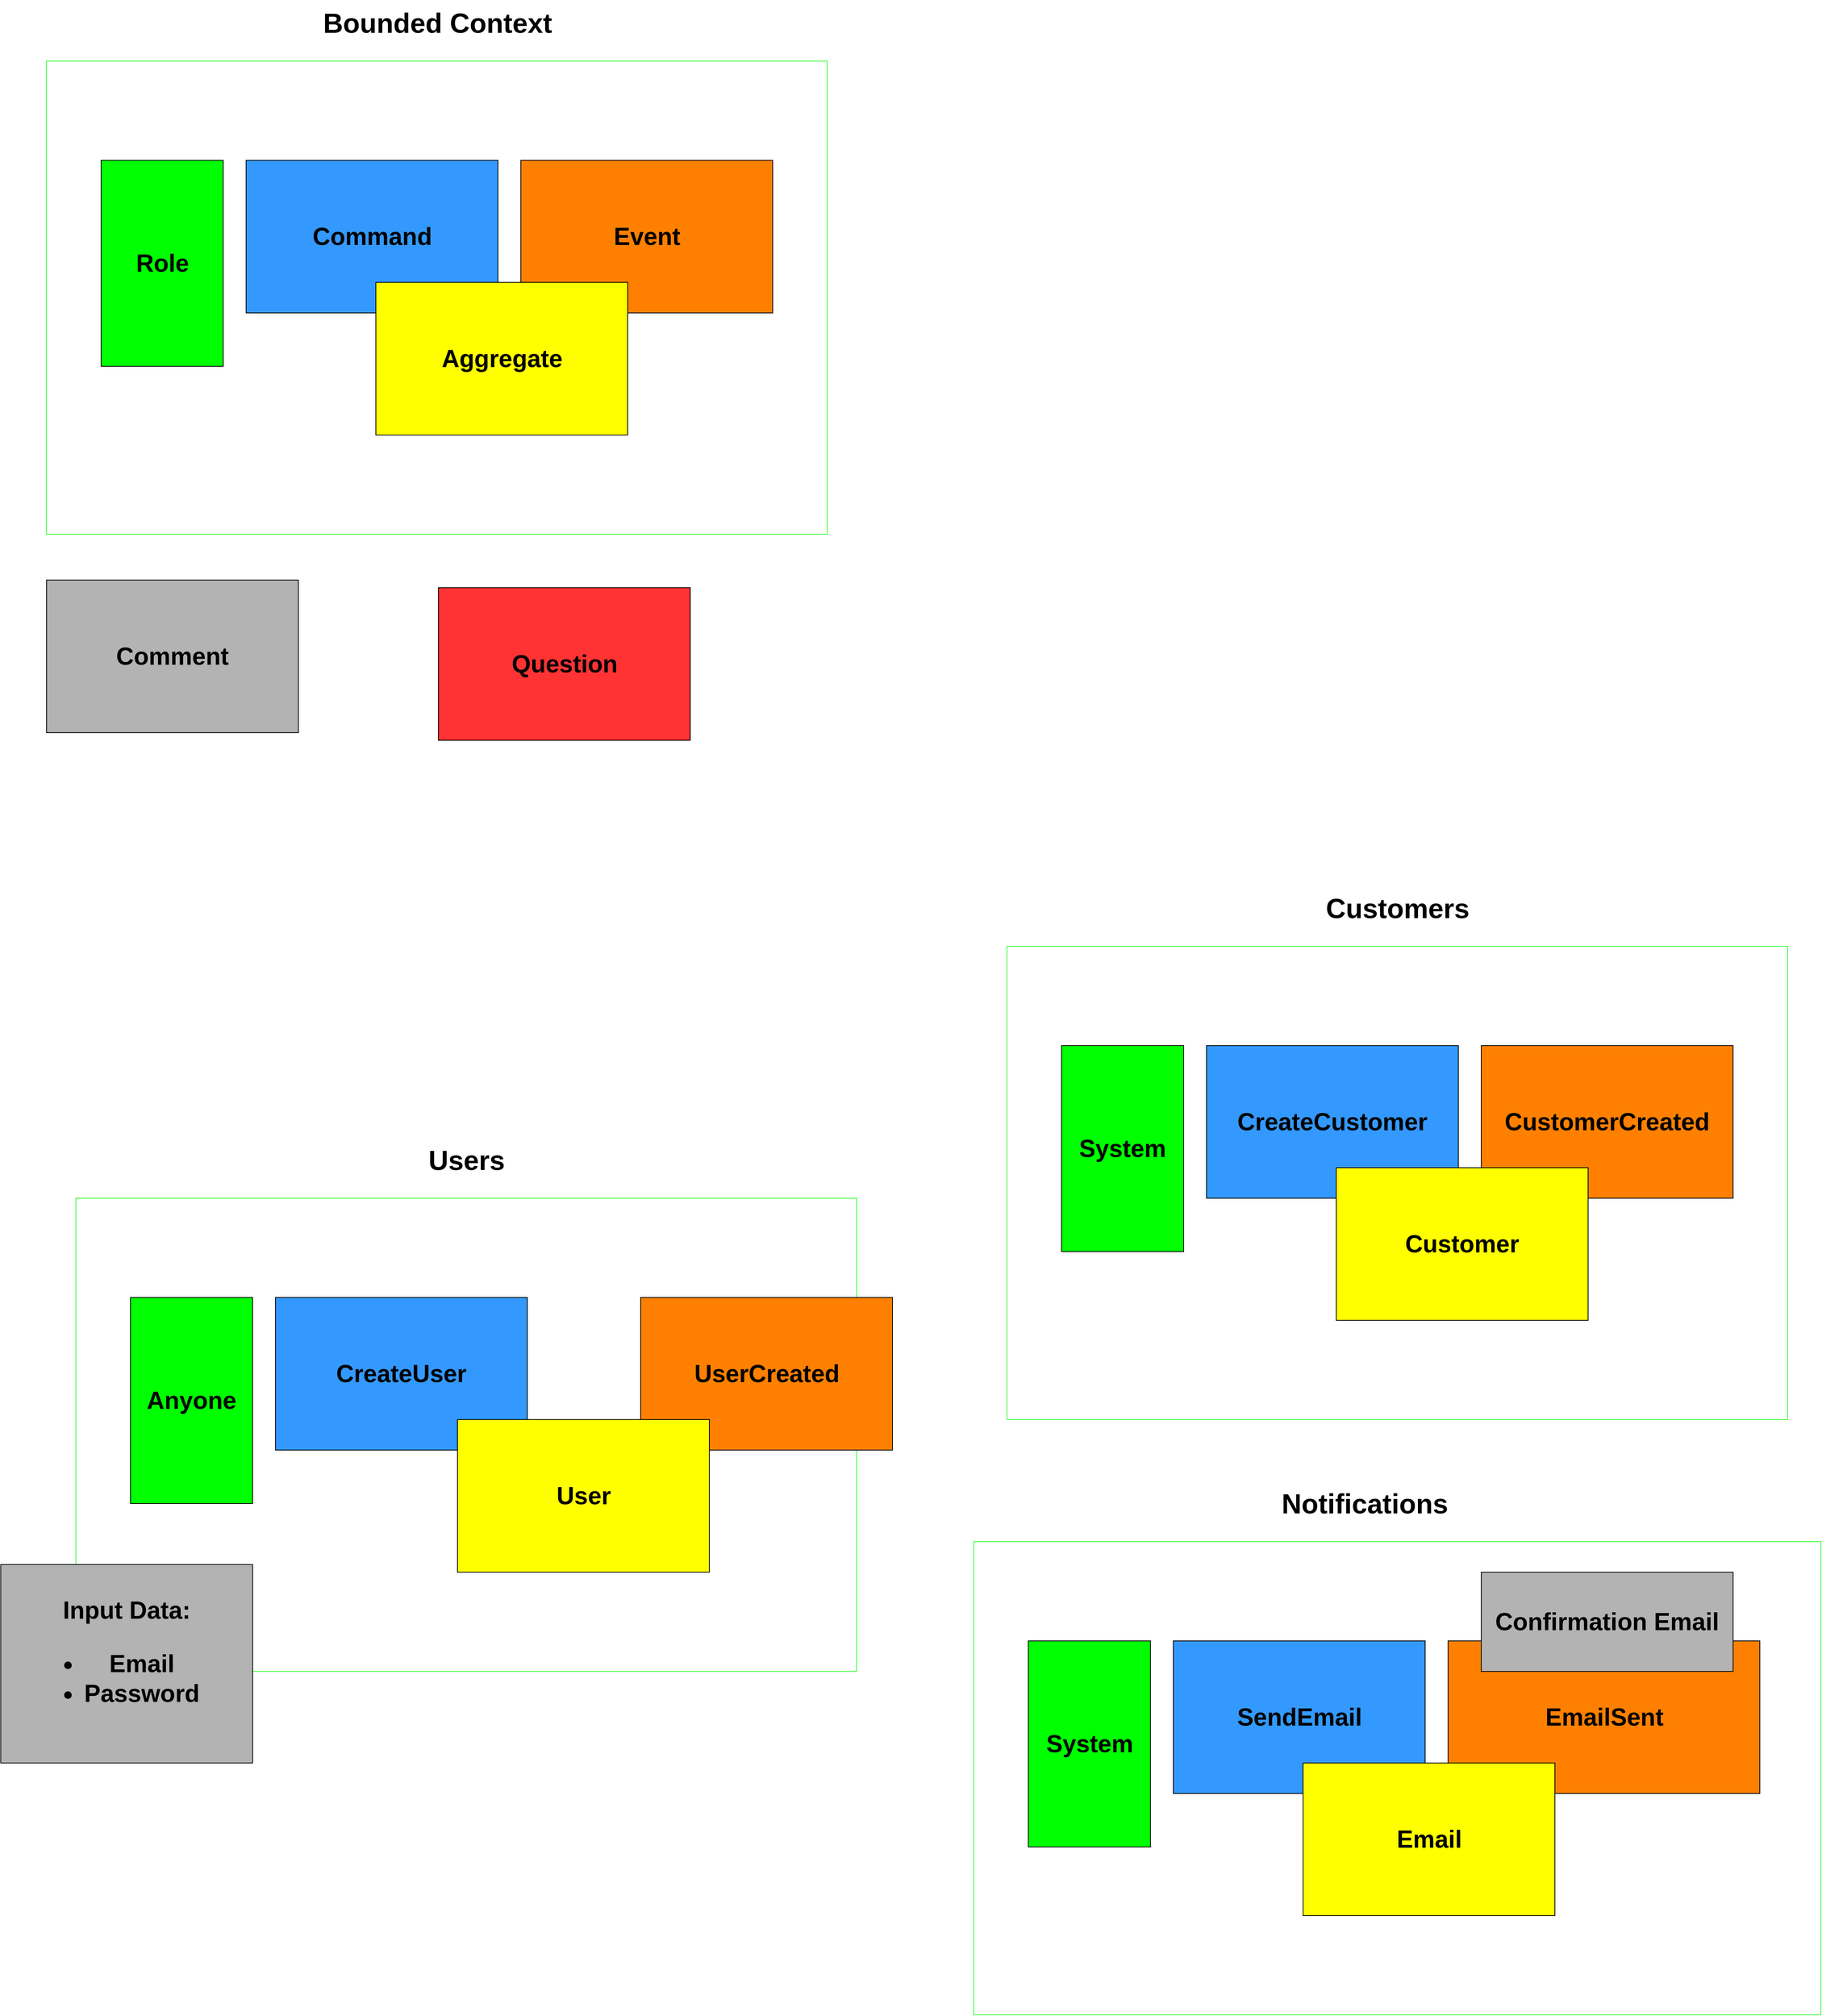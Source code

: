 <mxfile>
    <diagram id="e5f5WOEL3n1yJSV51MNv" name="Page-1">
        <mxGraphModel dx="4787" dy="3587" grid="1" gridSize="10" guides="1" tooltips="1" connect="1" arrows="1" fold="1" page="1" pageScale="1" pageWidth="3300" pageHeight="4681" math="0" shadow="0">
            <root>
                <mxCell id="0"/>
                <mxCell id="1" parent="0"/>
                <mxCell id="12" value="" style="whiteSpace=wrap;html=1;fillColor=transparent;strokeColor=#33FF33;container=0;" parent="1" vertex="1">
                    <mxGeometry x="150" y="170" width="1023" height="620" as="geometry"/>
                </mxCell>
                <mxCell id="13" value="&lt;font style=&quot;font-size: 36px;&quot;&gt;&lt;b style=&quot;&quot;&gt;Bounded Context&lt;/b&gt;&lt;/font&gt;" style="text;html=1;align=center;verticalAlign=middle;resizable=0;points=[];autosize=1;strokeColor=none;fillColor=none;container=0;" parent="1" vertex="1">
                    <mxGeometry x="501.5" y="90" width="320" height="60" as="geometry"/>
                </mxCell>
                <mxCell id="2" value="&lt;font style=&quot;font-size: 32px;&quot; color=&quot;#000000&quot;&gt;&lt;b style=&quot;&quot;&gt;Event&lt;/b&gt;&lt;/font&gt;" style="whiteSpace=wrap;html=1;fillColor=#FF8000;container=0;" parent="1" vertex="1">
                    <mxGeometry x="771.5" y="300" width="330" height="200" as="geometry"/>
                </mxCell>
                <mxCell id="6" value="&lt;font style=&quot;font-size: 32px;&quot; color=&quot;#000000&quot;&gt;&lt;b style=&quot;&quot;&gt;Command&lt;/b&gt;&lt;/font&gt;" style="whiteSpace=wrap;html=1;fillColor=#3399FF;container=0;" parent="1" vertex="1">
                    <mxGeometry x="411.5" y="300" width="330" height="200" as="geometry"/>
                </mxCell>
                <mxCell id="10" value="&lt;font style=&quot;font-size: 32px;&quot; color=&quot;#000000&quot;&gt;&lt;b style=&quot;&quot;&gt;Aggregate&lt;/b&gt;&lt;/font&gt;" style="whiteSpace=wrap;html=1;fillColor=#FFFF00;container=0;" parent="1" vertex="1">
                    <mxGeometry x="581.5" y="460" width="330" height="200" as="geometry"/>
                </mxCell>
                <mxCell id="11" value="&lt;font style=&quot;font-size: 32px;&quot; color=&quot;#000000&quot;&gt;&lt;b style=&quot;&quot;&gt;Role&lt;/b&gt;&lt;/font&gt;" style="whiteSpace=wrap;html=1;fillColor=#00FF00;container=0;" parent="1" vertex="1">
                    <mxGeometry x="221.5" y="300" width="160" height="270" as="geometry"/>
                </mxCell>
                <mxCell id="17" value="&lt;font style=&quot;font-size: 32px;&quot; color=&quot;#000000&quot;&gt;&lt;b style=&quot;&quot;&gt;Question&lt;/b&gt;&lt;/font&gt;" style="whiteSpace=wrap;html=1;fillColor=#FF3333;container=0;" parent="1" vertex="1">
                    <mxGeometry x="663.5" y="860" width="330" height="200" as="geometry"/>
                </mxCell>
                <mxCell id="19" value="&lt;font style=&quot;font-size: 32px;&quot; color=&quot;#000000&quot;&gt;&lt;b style=&quot;&quot;&gt;Comment&lt;/b&gt;&lt;/font&gt;" style="whiteSpace=wrap;html=1;fillColor=#B3B3B3;container=0;" parent="1" vertex="1">
                    <mxGeometry x="150" y="850" width="330" height="200" as="geometry"/>
                </mxCell>
                <mxCell id="20" value="" style="whiteSpace=wrap;html=1;fillColor=transparent;strokeColor=#33FF33;container=0;" parent="1" vertex="1">
                    <mxGeometry x="188.5" y="1660" width="1023" height="620" as="geometry"/>
                </mxCell>
                <mxCell id="21" value="&lt;font style=&quot;font-size: 36px;&quot;&gt;&lt;b style=&quot;&quot;&gt;Users&lt;/b&gt;&lt;/font&gt;" style="text;html=1;align=center;verticalAlign=middle;resizable=0;points=[];autosize=1;strokeColor=none;fillColor=none;container=0;" parent="1" vertex="1">
                    <mxGeometry x="640" y="1580" width="120" height="60" as="geometry"/>
                </mxCell>
                <mxCell id="22" value="&lt;font style=&quot;font-size: 32px;&quot; color=&quot;#000000&quot;&gt;&lt;b style=&quot;&quot;&gt;UserCreated&lt;/b&gt;&lt;/font&gt;" style="whiteSpace=wrap;html=1;fillColor=#FF8000;container=0;" parent="1" vertex="1">
                    <mxGeometry x="928.5" y="1790" width="330" height="200" as="geometry"/>
                </mxCell>
                <mxCell id="23" value="&lt;font style=&quot;font-size: 32px;&quot; color=&quot;#000000&quot;&gt;&lt;b style=&quot;&quot;&gt;CreateUser&lt;/b&gt;&lt;/font&gt;" style="whiteSpace=wrap;html=1;fillColor=#3399FF;container=0;" parent="1" vertex="1">
                    <mxGeometry x="450" y="1790" width="330" height="200" as="geometry"/>
                </mxCell>
                <mxCell id="24" value="&lt;font style=&quot;font-size: 32px;&quot; color=&quot;#000000&quot;&gt;&lt;b style=&quot;&quot;&gt;User&lt;/b&gt;&lt;/font&gt;" style="whiteSpace=wrap;html=1;fillColor=#FFFF00;container=0;" parent="1" vertex="1">
                    <mxGeometry x="688.5" y="1950" width="330" height="200" as="geometry"/>
                </mxCell>
                <mxCell id="25" value="&lt;font style=&quot;font-size: 32px;&quot; color=&quot;#000000&quot;&gt;&lt;b style=&quot;&quot;&gt;Anyone&lt;/b&gt;&lt;/font&gt;" style="whiteSpace=wrap;html=1;fillColor=#00FF00;container=0;" parent="1" vertex="1">
                    <mxGeometry x="260" y="1790" width="160" height="270" as="geometry"/>
                </mxCell>
                <mxCell id="27" value="&lt;font style=&quot;font-size: 32px;&quot; color=&quot;#000000&quot;&gt;&lt;b style=&quot;&quot;&gt;Input Data:&lt;br&gt;&lt;ul&gt;&lt;li&gt;&lt;font style=&quot;font-size: 32px;&quot; color=&quot;#000000&quot;&gt;&lt;b style=&quot;&quot;&gt;Email&lt;/b&gt;&lt;/font&gt;&lt;/li&gt;&lt;li&gt;&lt;font style=&quot;font-size: 32px;&quot; color=&quot;#000000&quot;&gt;&lt;b style=&quot;&quot;&gt;Password&lt;/b&gt;&lt;/font&gt;&lt;/li&gt;&lt;/ul&gt;&lt;/b&gt;&lt;/font&gt;" style="whiteSpace=wrap;html=1;fillColor=#B3B3B3;container=0;" parent="1" vertex="1">
                    <mxGeometry x="90" y="2140" width="330" height="260" as="geometry"/>
                </mxCell>
                <mxCell id="28" value="" style="whiteSpace=wrap;html=1;fillColor=transparent;strokeColor=#33FF33;container=0;" parent="1" vertex="1">
                    <mxGeometry x="1408.5" y="1330" width="1023" height="620" as="geometry"/>
                </mxCell>
                <mxCell id="29" value="&lt;font style=&quot;font-size: 36px;&quot;&gt;&lt;b style=&quot;&quot;&gt;Customers&lt;/b&gt;&lt;/font&gt;" style="text;html=1;align=center;verticalAlign=middle;resizable=0;points=[];autosize=1;strokeColor=none;fillColor=none;container=0;" parent="1" vertex="1">
                    <mxGeometry x="1815" y="1250" width="210" height="60" as="geometry"/>
                </mxCell>
                <mxCell id="30" value="&lt;font style=&quot;font-size: 32px;&quot; color=&quot;#000000&quot;&gt;&lt;b style=&quot;&quot;&gt;CustomerCreated&lt;/b&gt;&lt;/font&gt;" style="whiteSpace=wrap;html=1;fillColor=#FF8000;container=0;" parent="1" vertex="1">
                    <mxGeometry x="2030" y="1460" width="330" height="200" as="geometry"/>
                </mxCell>
                <mxCell id="31" value="&lt;font style=&quot;font-size: 32px;&quot; color=&quot;#000000&quot;&gt;&lt;b style=&quot;&quot;&gt;CreateCustomer&lt;/b&gt;&lt;/font&gt;" style="whiteSpace=wrap;html=1;fillColor=#3399FF;container=0;" parent="1" vertex="1">
                    <mxGeometry x="1670" y="1460" width="330" height="200" as="geometry"/>
                </mxCell>
                <mxCell id="32" value="&lt;font style=&quot;font-size: 32px;&quot; color=&quot;#000000&quot;&gt;&lt;b style=&quot;&quot;&gt;Customer&lt;/b&gt;&lt;/font&gt;" style="whiteSpace=wrap;html=1;fillColor=#FFFF00;container=0;" parent="1" vertex="1">
                    <mxGeometry x="1840" y="1620" width="330" height="200" as="geometry"/>
                </mxCell>
                <mxCell id="33" value="&lt;font style=&quot;font-size: 32px;&quot; color=&quot;#000000&quot;&gt;&lt;b style=&quot;&quot;&gt;System&lt;/b&gt;&lt;/font&gt;" style="whiteSpace=wrap;html=1;fillColor=#00FF00;container=0;" parent="1" vertex="1">
                    <mxGeometry x="1480" y="1460" width="160" height="270" as="geometry"/>
                </mxCell>
                <mxCell id="34" value="" style="whiteSpace=wrap;html=1;fillColor=transparent;strokeColor=#33FF33;container=0;" parent="1" vertex="1">
                    <mxGeometry x="1365" y="2110" width="1110" height="620" as="geometry"/>
                </mxCell>
                <mxCell id="35" value="&lt;font style=&quot;font-size: 36px;&quot;&gt;&lt;b style=&quot;&quot;&gt;Notifications&lt;/b&gt;&lt;/font&gt;" style="text;html=1;align=center;verticalAlign=middle;resizable=0;points=[];autosize=1;strokeColor=none;fillColor=none;container=0;" parent="1" vertex="1">
                    <mxGeometry x="1756.5" y="2030" width="240" height="60" as="geometry"/>
                </mxCell>
                <mxCell id="36" value="&lt;font style=&quot;font-size: 32px;&quot; color=&quot;#000000&quot;&gt;&lt;b style=&quot;&quot;&gt;EmailSent&lt;/b&gt;&lt;/font&gt;" style="whiteSpace=wrap;html=1;fillColor=#FF8000;container=0;" parent="1" vertex="1">
                    <mxGeometry x="1986.5" y="2240" width="408.5" height="200" as="geometry"/>
                </mxCell>
                <mxCell id="37" value="&lt;font style=&quot;font-size: 32px;&quot; color=&quot;#000000&quot;&gt;&lt;b style=&quot;&quot;&gt;SendEmail&lt;/b&gt;&lt;/font&gt;" style="whiteSpace=wrap;html=1;fillColor=#3399FF;container=0;" parent="1" vertex="1">
                    <mxGeometry x="1626.5" y="2240" width="330" height="200" as="geometry"/>
                </mxCell>
                <mxCell id="38" value="&lt;font style=&quot;font-size: 32px;&quot; color=&quot;#000000&quot;&gt;&lt;b style=&quot;&quot;&gt;Email&lt;/b&gt;&lt;/font&gt;" style="whiteSpace=wrap;html=1;fillColor=#FFFF00;container=0;" parent="1" vertex="1">
                    <mxGeometry x="1796.5" y="2400" width="330" height="200" as="geometry"/>
                </mxCell>
                <mxCell id="39" value="&lt;font style=&quot;font-size: 32px;&quot; color=&quot;#000000&quot;&gt;&lt;b style=&quot;&quot;&gt;System&lt;/b&gt;&lt;/font&gt;" style="whiteSpace=wrap;html=1;fillColor=#00FF00;container=0;" parent="1" vertex="1">
                    <mxGeometry x="1436.5" y="2240" width="160" height="270" as="geometry"/>
                </mxCell>
                <mxCell id="40" value="&lt;font color=&quot;#000000&quot;&gt;&lt;span style=&quot;font-size: 32px;&quot;&gt;&lt;b&gt;Confirmation Email&lt;/b&gt;&lt;/span&gt;&lt;/font&gt;" style="whiteSpace=wrap;html=1;fillColor=#B3B3B3;container=0;" parent="1" vertex="1">
                    <mxGeometry x="2030" y="2150" width="330" height="130" as="geometry"/>
                </mxCell>
            </root>
        </mxGraphModel>
    </diagram>
</mxfile>

